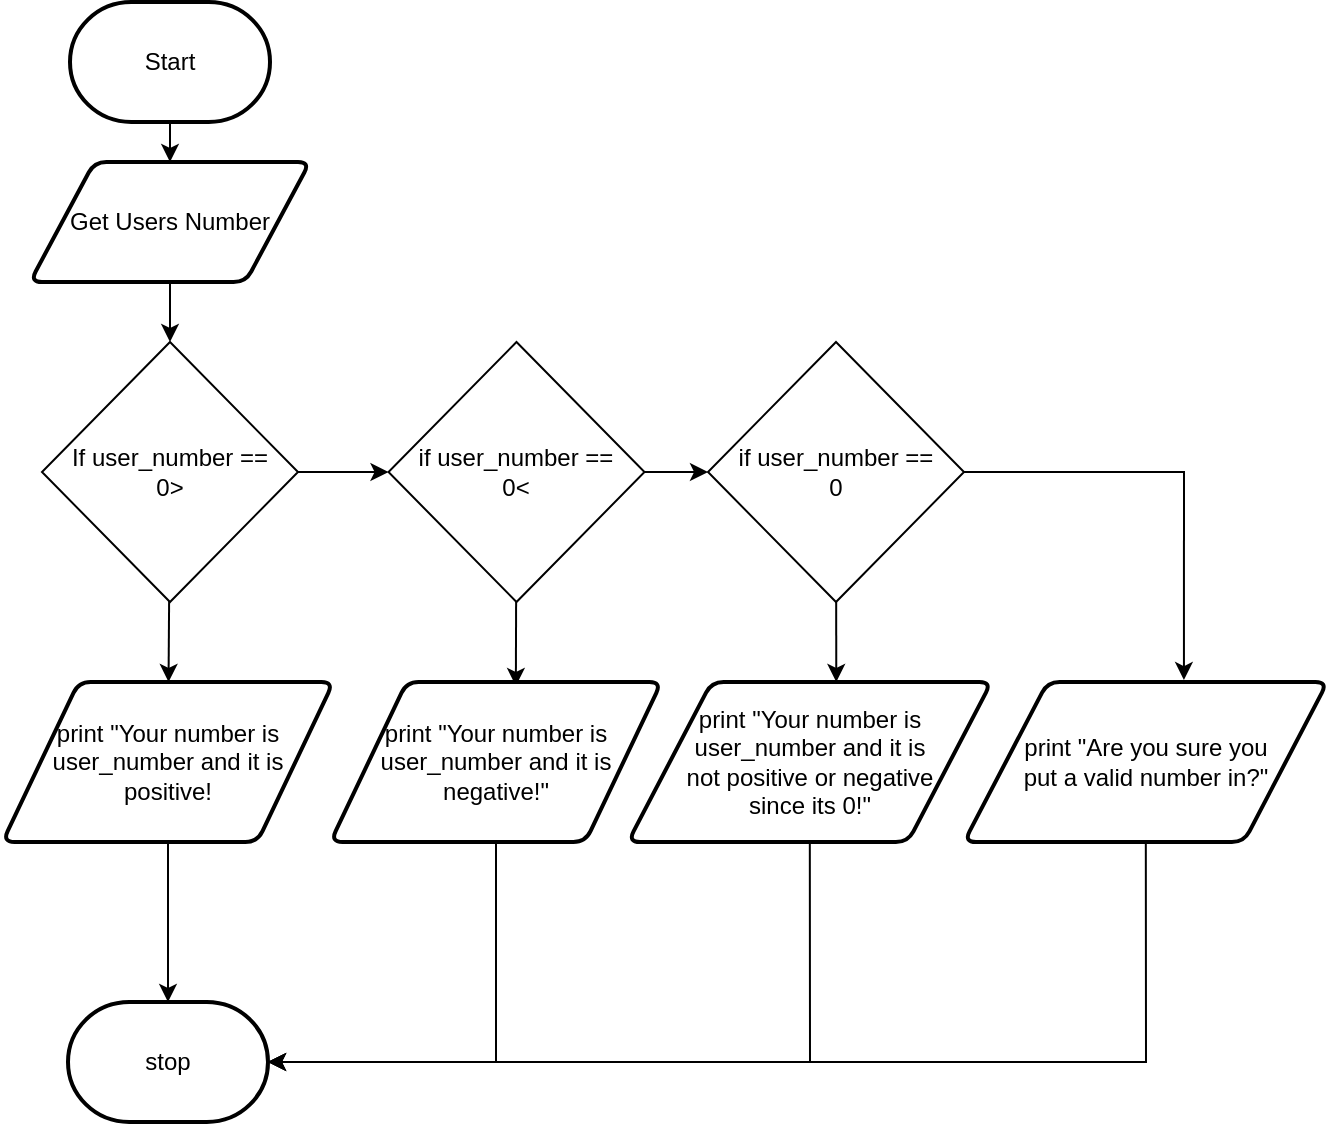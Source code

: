 <mxfile>
    <diagram id="SI7tuCP2dQLLvXjDpIHG" name="Page-1">
        <mxGraphModel dx="1074" dy="749" grid="1" gridSize="10" guides="1" tooltips="1" connect="1" arrows="1" fold="1" page="1" pageScale="1" pageWidth="827" pageHeight="1169" math="0" shadow="0">
            <root>
                <mxCell id="0"/>
                <mxCell id="1" parent="0"/>
                <mxCell id="2" value="" style="edgeStyle=none;html=1;" parent="1" source="3" target="5" edge="1">
                    <mxGeometry relative="1" as="geometry"/>
                </mxCell>
                <mxCell id="3" value="Start" style="strokeWidth=2;html=1;shape=mxgraph.flowchart.terminator;whiteSpace=wrap;" parent="1" vertex="1">
                    <mxGeometry x="231" y="120" width="100" height="60" as="geometry"/>
                </mxCell>
                <mxCell id="12" value="" style="edgeStyle=none;html=1;" parent="1" source="5" target="11" edge="1">
                    <mxGeometry relative="1" as="geometry"/>
                </mxCell>
                <mxCell id="5" value="Get Users Number" style="shape=parallelogram;html=1;strokeWidth=2;perimeter=parallelogramPerimeter;whiteSpace=wrap;rounded=1;arcSize=12;size=0.23;" parent="1" vertex="1">
                    <mxGeometry x="211" y="200" width="140" height="60" as="geometry"/>
                </mxCell>
                <mxCell id="46" style="edgeStyle=none;html=1;entryX=0.5;entryY=0;entryDx=0;entryDy=0;entryPerimeter=0;" parent="1" source="9" target="10" edge="1">
                    <mxGeometry relative="1" as="geometry"/>
                </mxCell>
                <mxCell id="9" value="print &quot;Your number is user_number and it is &lt;br&gt;positive!" style="shape=parallelogram;html=1;strokeWidth=2;perimeter=parallelogramPerimeter;whiteSpace=wrap;rounded=1;arcSize=12;size=0.23;" parent="1" vertex="1">
                    <mxGeometry x="197.25" y="460" width="165.5" height="80" as="geometry"/>
                </mxCell>
                <mxCell id="10" value="stop" style="strokeWidth=2;html=1;shape=mxgraph.flowchart.terminator;whiteSpace=wrap;rounded=1;" parent="1" vertex="1">
                    <mxGeometry x="230" y="620" width="100" height="60" as="geometry"/>
                </mxCell>
                <mxCell id="53" value="" style="edgeStyle=none;html=1;" edge="1" parent="1" source="11" target="9">
                    <mxGeometry relative="1" as="geometry"/>
                </mxCell>
                <mxCell id="61" style="edgeStyle=none;html=1;entryX=0;entryY=0.5;entryDx=0;entryDy=0;fontSize=11;" edge="1" parent="1" source="11" target="51">
                    <mxGeometry relative="1" as="geometry"/>
                </mxCell>
                <mxCell id="11" value="If user_number == &lt;br&gt;0&amp;gt;" style="rhombus;whiteSpace=wrap;html=1;" parent="1" vertex="1">
                    <mxGeometry x="217" y="290" width="128" height="130" as="geometry"/>
                </mxCell>
                <mxCell id="59" style="edgeStyle=none;html=1;entryX=0.56;entryY=0.025;entryDx=0;entryDy=0;entryPerimeter=0;" edge="1" parent="1" source="51" target="54">
                    <mxGeometry relative="1" as="geometry"/>
                </mxCell>
                <mxCell id="62" style="edgeStyle=none;html=1;entryX=0;entryY=0.5;entryDx=0;entryDy=0;fontSize=11;" edge="1" parent="1" source="51" target="52">
                    <mxGeometry relative="1" as="geometry"/>
                </mxCell>
                <mxCell id="51" value="if user_number ==&lt;br&gt;0&amp;lt;" style="rhombus;whiteSpace=wrap;html=1;" vertex="1" parent="1">
                    <mxGeometry x="390.25" y="290" width="128" height="130" as="geometry"/>
                </mxCell>
                <mxCell id="60" style="edgeStyle=none;html=1;entryX=0.573;entryY=0;entryDx=0;entryDy=0;entryPerimeter=0;" edge="1" parent="1" source="52" target="58">
                    <mxGeometry relative="1" as="geometry"/>
                </mxCell>
                <mxCell id="66" style="edgeStyle=none;html=1;entryX=0.605;entryY=-0.012;entryDx=0;entryDy=0;entryPerimeter=0;fontSize=11;" edge="1" parent="1" target="63">
                    <mxGeometry relative="1" as="geometry">
                        <mxPoint x="788" y="355" as="sourcePoint"/>
                    </mxGeometry>
                </mxCell>
                <mxCell id="52" value="if user_number == &lt;br&gt;0" style="rhombus;whiteSpace=wrap;html=1;" vertex="1" parent="1">
                    <mxGeometry x="550" y="290" width="128" height="130" as="geometry"/>
                </mxCell>
                <mxCell id="70" style="edgeStyle=none;rounded=0;html=1;entryX=1;entryY=0.5;entryDx=0;entryDy=0;entryPerimeter=0;fontSize=11;" edge="1" parent="1" source="54" target="10">
                    <mxGeometry relative="1" as="geometry">
                        <Array as="points">
                            <mxPoint x="444" y="650"/>
                        </Array>
                    </mxGeometry>
                </mxCell>
                <mxCell id="54" value="print &quot;Your number is user_number and it is &lt;br&gt;negative!&quot;" style="shape=parallelogram;html=1;strokeWidth=2;perimeter=parallelogramPerimeter;whiteSpace=wrap;rounded=1;arcSize=12;size=0.23;" vertex="1" parent="1">
                    <mxGeometry x="361.25" y="460" width="165.5" height="80" as="geometry"/>
                </mxCell>
                <mxCell id="69" style="edgeStyle=none;rounded=0;html=1;entryX=1;entryY=0.5;entryDx=0;entryDy=0;entryPerimeter=0;fontSize=11;" edge="1" parent="1" source="58" target="10">
                    <mxGeometry relative="1" as="geometry">
                        <Array as="points">
                            <mxPoint x="601" y="650"/>
                        </Array>
                    </mxGeometry>
                </mxCell>
                <mxCell id="58" value="print &quot;Your number is user_number and it is &lt;br&gt;not positive or negative &lt;br&gt;since its 0!&quot;" style="shape=parallelogram;html=1;strokeWidth=2;perimeter=parallelogramPerimeter;whiteSpace=wrap;rounded=1;arcSize=12;size=0.23;" vertex="1" parent="1">
                    <mxGeometry x="510" y="460" width="181.75" height="80" as="geometry"/>
                </mxCell>
                <mxCell id="68" style="edgeStyle=none;html=1;entryX=1;entryY=0.5;entryDx=0;entryDy=0;entryPerimeter=0;fontSize=11;rounded=0;" edge="1" parent="1" source="63" target="10">
                    <mxGeometry relative="1" as="geometry">
                        <Array as="points">
                            <mxPoint x="769" y="650"/>
                        </Array>
                    </mxGeometry>
                </mxCell>
                <mxCell id="63" value="print &quot;Are you sure you&lt;br&gt;put a valid number in?&quot;" style="shape=parallelogram;html=1;strokeWidth=2;perimeter=parallelogramPerimeter;whiteSpace=wrap;rounded=1;arcSize=12;size=0.23;" vertex="1" parent="1">
                    <mxGeometry x="678" y="460" width="181.75" height="80" as="geometry"/>
                </mxCell>
                <mxCell id="67" value="" style="endArrow=none;html=1;fontSize=11;exitX=1;exitY=0.5;exitDx=0;exitDy=0;" edge="1" parent="1" source="52">
                    <mxGeometry width="50" height="50" relative="1" as="geometry">
                        <mxPoint x="710" y="380" as="sourcePoint"/>
                        <mxPoint x="788.5" y="355" as="targetPoint"/>
                    </mxGeometry>
                </mxCell>
            </root>
        </mxGraphModel>
    </diagram>
</mxfile>